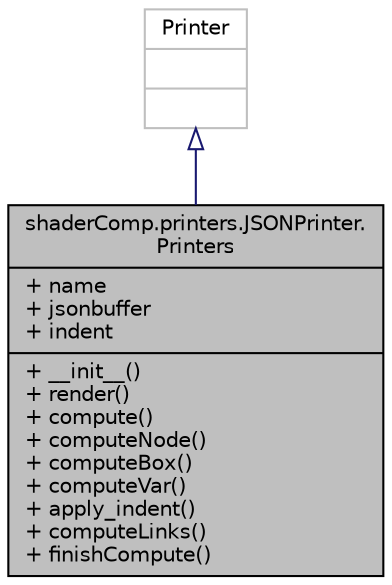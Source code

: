 digraph "shaderComp.printers.JSONPrinter.Printers"
{
  edge [fontname="Helvetica",fontsize="10",labelfontname="Helvetica",labelfontsize="10"];
  node [fontname="Helvetica",fontsize="10",shape=record];
  Node1 [label="{shaderComp.printers.JSONPrinter.\lPrinters\n|+ name\l+ jsonbuffer\l+ indent\l|+ __init__()\l+ render()\l+ compute()\l+ computeNode()\l+ computeBox()\l+ computeVar()\l+ apply_indent()\l+ computeLinks()\l+ finishCompute()\l}",height=0.2,width=0.4,color="black", fillcolor="grey75", style="filled" fontcolor="black"];
  Node2 -> Node1 [dir="back",color="midnightblue",fontsize="10",style="solid",arrowtail="onormal",fontname="Helvetica"];
  Node2 [label="{Printer\n||}",height=0.2,width=0.4,color="grey75", fillcolor="white", style="filled"];
}
